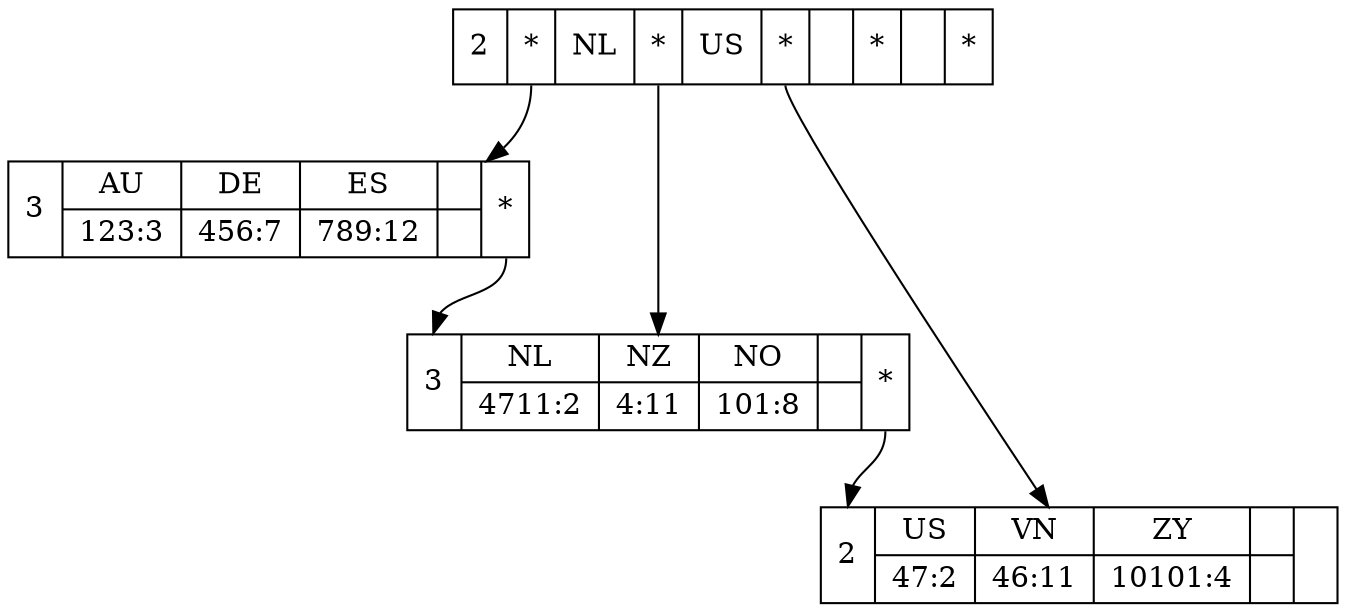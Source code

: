 digraph myBTree {
  node [shape=record];
  node0 [shape=record, label=
  "<count> 2 | <ptr0> * | <key0> NL | <ptr1> * | <key1> US | <ptr2> * | <key2> | <ptr3> * | <key3> | <ptr4> *"];
  leaf1 [shape=record, label=
  "<count> 3 | { <key0> AU | <tid0> 123:3 } | { <key1> DE | <tid1> 456:7 } | { <key2> ES | <tid2> 789:12 } | { <key3> | <tid3> } | <next> *"];
  leaf2 [shape=record, label=
  "<count> 3 | { <key0> NL | <tid0> 4711:2 } | { <key1> NZ | <tid1> 4:11 } | { <key2> NO | <tid2> 101:8 } | { <key3> | <tid3> } | <next> *"];
  leaf3 [shape=record, label=
  "<count> 2 | { <key0> US | <tid0> 47:2 } | { <key1> VN | <tid1> 46:11 } | { <key2> ZY | <tid2> 10101:4 } | { <key3> | <tid3> } | <next>"];

  node0:ptr0 -> leaf1;
  node0:ptr1 -> leaf2;
  node0:ptr2 -> leaf3;

  leaf1:next -> leaf2:count;
  leaf2:next -> leaf3:count;
}

